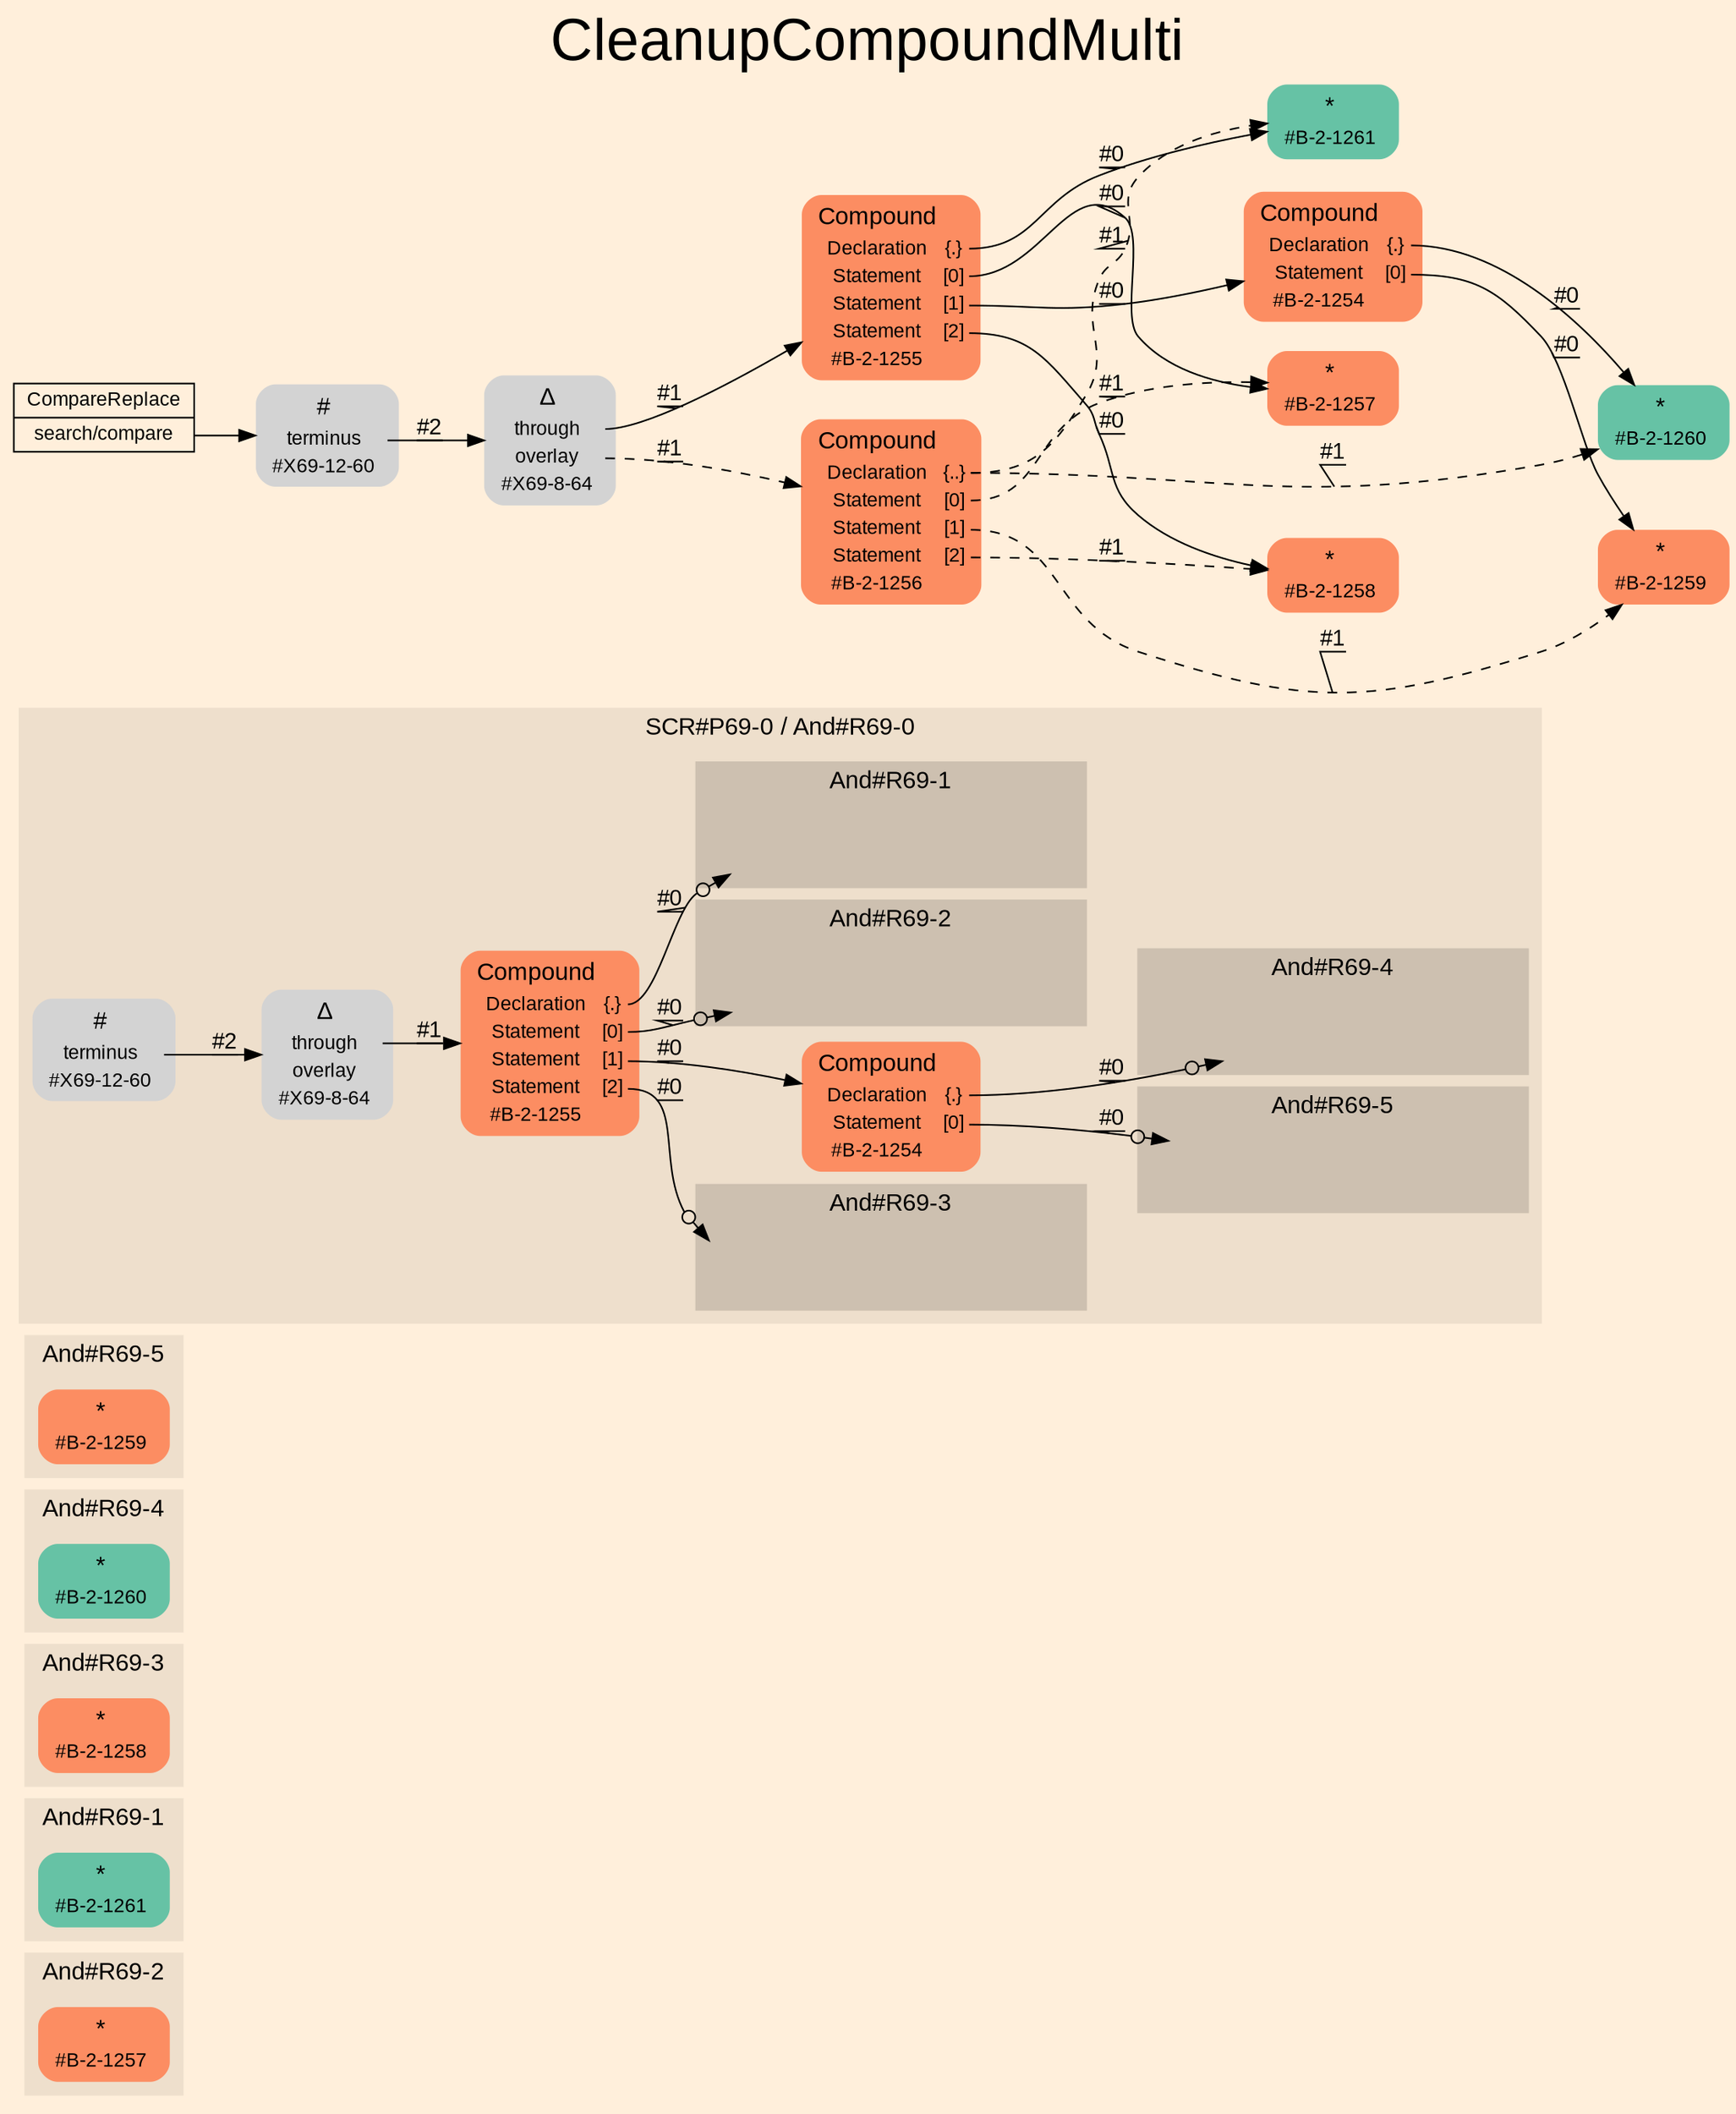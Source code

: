 digraph "CleanupCompoundMulti" {
label = "CleanupCompoundMulti"
labelloc = t
fontsize = "36"
graph [
    rankdir = "LR"
    ranksep = 0.3
    bgcolor = antiquewhite1
    color = black
    fontcolor = black
    fontname = "Arial"
];
node [
    fontname = "Arial"
];
edge [
    fontname = "Arial"
];

// -------------------- figure And#R69-2 --------------------
// -------- region And#R69-2 ----------
subgraph "clusterAnd#R69-2" {
    label = "And#R69-2"
    style = "filled"
    color = antiquewhite2
    fontsize = "15"
    "And#R69-2/#B-2-1257" [
        // -------- block And#R69-2/#B-2-1257 ----------
        shape = "plaintext"
        fillcolor = "/set28/2"
        label = <<TABLE BORDER="0" CELLBORDER="0" CELLSPACING="0">
         <TR><TD><FONT POINT-SIZE="15.0">*</FONT></TD><TD></TD></TR>
         <TR><TD>#B-2-1257</TD><TD PORT="port0"></TD></TR>
        </TABLE>>
        style = "rounded,filled"
        fontsize = "12"
    ];
    
}


// -------------------- figure And#R69-1 --------------------
// -------- region And#R69-1 ----------
subgraph "clusterAnd#R69-1" {
    label = "And#R69-1"
    style = "filled"
    color = antiquewhite2
    fontsize = "15"
    "And#R69-1/#B-2-1261" [
        // -------- block And#R69-1/#B-2-1261 ----------
        shape = "plaintext"
        fillcolor = "/set28/1"
        label = <<TABLE BORDER="0" CELLBORDER="0" CELLSPACING="0">
         <TR><TD><FONT POINT-SIZE="15.0">*</FONT></TD><TD></TD></TR>
         <TR><TD>#B-2-1261</TD><TD PORT="port0"></TD></TR>
        </TABLE>>
        style = "rounded,filled"
        fontsize = "12"
    ];
    
}


// -------------------- figure And#R69-3 --------------------
// -------- region And#R69-3 ----------
subgraph "clusterAnd#R69-3" {
    label = "And#R69-3"
    style = "filled"
    color = antiquewhite2
    fontsize = "15"
    "And#R69-3/#B-2-1258" [
        // -------- block And#R69-3/#B-2-1258 ----------
        shape = "plaintext"
        fillcolor = "/set28/2"
        label = <<TABLE BORDER="0" CELLBORDER="0" CELLSPACING="0">
         <TR><TD><FONT POINT-SIZE="15.0">*</FONT></TD><TD></TD></TR>
         <TR><TD>#B-2-1258</TD><TD PORT="port0"></TD></TR>
        </TABLE>>
        style = "rounded,filled"
        fontsize = "12"
    ];
    
}


// -------------------- figure And#R69-4 --------------------
// -------- region And#R69-4 ----------
subgraph "clusterAnd#R69-4" {
    label = "And#R69-4"
    style = "filled"
    color = antiquewhite2
    fontsize = "15"
    "And#R69-4/#B-2-1260" [
        // -------- block And#R69-4/#B-2-1260 ----------
        shape = "plaintext"
        fillcolor = "/set28/1"
        label = <<TABLE BORDER="0" CELLBORDER="0" CELLSPACING="0">
         <TR><TD><FONT POINT-SIZE="15.0">*</FONT></TD><TD></TD></TR>
         <TR><TD>#B-2-1260</TD><TD PORT="port0"></TD></TR>
        </TABLE>>
        style = "rounded,filled"
        fontsize = "12"
    ];
    
}


// -------------------- figure And#R69-5 --------------------
// -------- region And#R69-5 ----------
subgraph "clusterAnd#R69-5" {
    label = "And#R69-5"
    style = "filled"
    color = antiquewhite2
    fontsize = "15"
    "And#R69-5/#B-2-1259" [
        // -------- block And#R69-5/#B-2-1259 ----------
        shape = "plaintext"
        fillcolor = "/set28/2"
        label = <<TABLE BORDER="0" CELLBORDER="0" CELLSPACING="0">
         <TR><TD><FONT POINT-SIZE="15.0">*</FONT></TD><TD></TD></TR>
         <TR><TD>#B-2-1259</TD><TD PORT="port0"></TD></TR>
        </TABLE>>
        style = "rounded,filled"
        fontsize = "12"
    ];
    
}


// -------------------- figure And#R69-0 --------------------
// -------- region And#R69-0 ----------
subgraph "clusterAnd#R69-0" {
    label = "SCR#P69-0 / And#R69-0"
    style = "filled"
    color = antiquewhite2
    fontsize = "15"
    "And#R69-0/#B-2-1254" [
        // -------- block And#R69-0/#B-2-1254 ----------
        shape = "plaintext"
        fillcolor = "/set28/2"
        label = <<TABLE BORDER="0" CELLBORDER="0" CELLSPACING="0">
         <TR><TD><FONT POINT-SIZE="15.0">Compound</FONT></TD><TD></TD></TR>
         <TR><TD>Declaration</TD><TD PORT="port0">{.}</TD></TR>
         <TR><TD>Statement</TD><TD PORT="port1">[0]</TD></TR>
         <TR><TD>#B-2-1254</TD><TD PORT="port2"></TD></TR>
        </TABLE>>
        style = "rounded,filled"
        fontsize = "12"
    ];
    
    "And#R69-0/#X69-12-60" [
        // -------- block And#R69-0/#X69-12-60 ----------
        shape = "plaintext"
        label = <<TABLE BORDER="0" CELLBORDER="0" CELLSPACING="0">
         <TR><TD><FONT POINT-SIZE="15.0">#</FONT></TD><TD></TD></TR>
         <TR><TD>terminus</TD><TD PORT="port0"></TD></TR>
         <TR><TD>#X69-12-60</TD><TD PORT="port1"></TD></TR>
        </TABLE>>
        style = "rounded,filled"
        fontsize = "12"
    ];
    
    "And#R69-0/#X69-8-64" [
        // -------- block And#R69-0/#X69-8-64 ----------
        shape = "plaintext"
        label = <<TABLE BORDER="0" CELLBORDER="0" CELLSPACING="0">
         <TR><TD><FONT POINT-SIZE="15.0">Δ</FONT></TD><TD></TD></TR>
         <TR><TD>through</TD><TD PORT="port0"></TD></TR>
         <TR><TD>overlay</TD><TD PORT="port1"></TD></TR>
         <TR><TD>#X69-8-64</TD><TD PORT="port2"></TD></TR>
        </TABLE>>
        style = "rounded,filled"
        fontsize = "12"
    ];
    
    "And#R69-0/#B-2-1255" [
        // -------- block And#R69-0/#B-2-1255 ----------
        shape = "plaintext"
        fillcolor = "/set28/2"
        label = <<TABLE BORDER="0" CELLBORDER="0" CELLSPACING="0">
         <TR><TD><FONT POINT-SIZE="15.0">Compound</FONT></TD><TD></TD></TR>
         <TR><TD>Declaration</TD><TD PORT="port0">{.}</TD></TR>
         <TR><TD>Statement</TD><TD PORT="port1">[0]</TD></TR>
         <TR><TD>Statement</TD><TD PORT="port2">[1]</TD></TR>
         <TR><TD>Statement</TD><TD PORT="port3">[2]</TD></TR>
         <TR><TD>#B-2-1255</TD><TD PORT="port4"></TD></TR>
        </TABLE>>
        style = "rounded,filled"
        fontsize = "12"
    ];
    
    // -------- region And#R69-0/And#R69-1 ----------
    subgraph "clusterAnd#R69-0/And#R69-1" {
        label = "And#R69-1"
        style = "filled"
        color = antiquewhite3
        fontsize = "15"
        "And#R69-0/And#R69-1/#B-2-1261" [
            // -------- block And#R69-0/And#R69-1/#B-2-1261 ----------
            shape = none
            fillcolor = "/set28/1"
            style = "invisible"
        ];
        
    }
    
    // -------- region And#R69-0/And#R69-2 ----------
    subgraph "clusterAnd#R69-0/And#R69-2" {
        label = "And#R69-2"
        style = "filled"
        color = antiquewhite3
        fontsize = "15"
        "And#R69-0/And#R69-2/#B-2-1257" [
            // -------- block And#R69-0/And#R69-2/#B-2-1257 ----------
            shape = none
            fillcolor = "/set28/2"
            style = "invisible"
        ];
        
    }
    
    // -------- region And#R69-0/And#R69-3 ----------
    subgraph "clusterAnd#R69-0/And#R69-3" {
        label = "And#R69-3"
        style = "filled"
        color = antiquewhite3
        fontsize = "15"
        "And#R69-0/And#R69-3/#B-2-1258" [
            // -------- block And#R69-0/And#R69-3/#B-2-1258 ----------
            shape = none
            fillcolor = "/set28/2"
            style = "invisible"
        ];
        
    }
    
    // -------- region And#R69-0/And#R69-4 ----------
    subgraph "clusterAnd#R69-0/And#R69-4" {
        label = "And#R69-4"
        style = "filled"
        color = antiquewhite3
        fontsize = "15"
        "And#R69-0/And#R69-4/#B-2-1260" [
            // -------- block And#R69-0/And#R69-4/#B-2-1260 ----------
            shape = none
            fillcolor = "/set28/1"
            style = "invisible"
        ];
        
    }
    
    // -------- region And#R69-0/And#R69-5 ----------
    subgraph "clusterAnd#R69-0/And#R69-5" {
        label = "And#R69-5"
        style = "filled"
        color = antiquewhite3
        fontsize = "15"
        "And#R69-0/And#R69-5/#B-2-1259" [
            // -------- block And#R69-0/And#R69-5/#B-2-1259 ----------
            shape = none
            fillcolor = "/set28/2"
            style = "invisible"
        ];
        
    }
    
}

"And#R69-0/#B-2-1254":port0 -> "And#R69-0/And#R69-4/#B-2-1260" [
    arrowhead="normalnoneodot"
    label = "#0"
    decorate = true
    color = black
    fontcolor = black
];

"And#R69-0/#B-2-1254":port1 -> "And#R69-0/And#R69-5/#B-2-1259" [
    arrowhead="normalnoneodot"
    label = "#0"
    decorate = true
    color = black
    fontcolor = black
];

"And#R69-0/#X69-12-60":port0 -> "And#R69-0/#X69-8-64" [
    label = "#2"
    decorate = true
    color = black
    fontcolor = black
];

"And#R69-0/#X69-8-64":port0 -> "And#R69-0/#B-2-1255" [
    label = "#1"
    decorate = true
    color = black
    fontcolor = black
];

"And#R69-0/#B-2-1255":port0 -> "And#R69-0/And#R69-1/#B-2-1261" [
    arrowhead="normalnoneodot"
    label = "#0"
    decorate = true
    color = black
    fontcolor = black
];

"And#R69-0/#B-2-1255":port1 -> "And#R69-0/And#R69-2/#B-2-1257" [
    arrowhead="normalnoneodot"
    label = "#0"
    decorate = true
    color = black
    fontcolor = black
];

"And#R69-0/#B-2-1255":port2 -> "And#R69-0/#B-2-1254" [
    label = "#0"
    decorate = true
    color = black
    fontcolor = black
];

"And#R69-0/#B-2-1255":port3 -> "And#R69-0/And#R69-3/#B-2-1258" [
    arrowhead="normalnoneodot"
    label = "#0"
    decorate = true
    color = black
    fontcolor = black
];


// -------------------- transformation figure --------------------
"CR#X69-10-69" [
    // -------- block CR#X69-10-69 ----------
    shape = "record"
    fillcolor = antiquewhite1
    label = "<fixed> CompareReplace | <port0> search/compare"
    style = "filled"
    fontsize = "12"
    color = black
    fontcolor = black
];

"#X69-12-60" [
    // -------- block #X69-12-60 ----------
    shape = "plaintext"
    label = <<TABLE BORDER="0" CELLBORDER="0" CELLSPACING="0">
     <TR><TD><FONT POINT-SIZE="15.0">#</FONT></TD><TD></TD></TR>
     <TR><TD>terminus</TD><TD PORT="port0"></TD></TR>
     <TR><TD>#X69-12-60</TD><TD PORT="port1"></TD></TR>
    </TABLE>>
    style = "rounded,filled"
    fontsize = "12"
];

"#X69-8-64" [
    // -------- block #X69-8-64 ----------
    shape = "plaintext"
    label = <<TABLE BORDER="0" CELLBORDER="0" CELLSPACING="0">
     <TR><TD><FONT POINT-SIZE="15.0">Δ</FONT></TD><TD></TD></TR>
     <TR><TD>through</TD><TD PORT="port0"></TD></TR>
     <TR><TD>overlay</TD><TD PORT="port1"></TD></TR>
     <TR><TD>#X69-8-64</TD><TD PORT="port2"></TD></TR>
    </TABLE>>
    style = "rounded,filled"
    fontsize = "12"
];

"#B-2-1255" [
    // -------- block #B-2-1255 ----------
    shape = "plaintext"
    fillcolor = "/set28/2"
    label = <<TABLE BORDER="0" CELLBORDER="0" CELLSPACING="0">
     <TR><TD><FONT POINT-SIZE="15.0">Compound</FONT></TD><TD></TD></TR>
     <TR><TD>Declaration</TD><TD PORT="port0">{.}</TD></TR>
     <TR><TD>Statement</TD><TD PORT="port1">[0]</TD></TR>
     <TR><TD>Statement</TD><TD PORT="port2">[1]</TD></TR>
     <TR><TD>Statement</TD><TD PORT="port3">[2]</TD></TR>
     <TR><TD>#B-2-1255</TD><TD PORT="port4"></TD></TR>
    </TABLE>>
    style = "rounded,filled"
    fontsize = "12"
];

"#B-2-1261" [
    // -------- block #B-2-1261 ----------
    shape = "plaintext"
    fillcolor = "/set28/1"
    label = <<TABLE BORDER="0" CELLBORDER="0" CELLSPACING="0">
     <TR><TD><FONT POINT-SIZE="15.0">*</FONT></TD><TD></TD></TR>
     <TR><TD>#B-2-1261</TD><TD PORT="port0"></TD></TR>
    </TABLE>>
    style = "rounded,filled"
    fontsize = "12"
];

"#B-2-1257" [
    // -------- block #B-2-1257 ----------
    shape = "plaintext"
    fillcolor = "/set28/2"
    label = <<TABLE BORDER="0" CELLBORDER="0" CELLSPACING="0">
     <TR><TD><FONT POINT-SIZE="15.0">*</FONT></TD><TD></TD></TR>
     <TR><TD>#B-2-1257</TD><TD PORT="port0"></TD></TR>
    </TABLE>>
    style = "rounded,filled"
    fontsize = "12"
];

"#B-2-1254" [
    // -------- block #B-2-1254 ----------
    shape = "plaintext"
    fillcolor = "/set28/2"
    label = <<TABLE BORDER="0" CELLBORDER="0" CELLSPACING="0">
     <TR><TD><FONT POINT-SIZE="15.0">Compound</FONT></TD><TD></TD></TR>
     <TR><TD>Declaration</TD><TD PORT="port0">{.}</TD></TR>
     <TR><TD>Statement</TD><TD PORT="port1">[0]</TD></TR>
     <TR><TD>#B-2-1254</TD><TD PORT="port2"></TD></TR>
    </TABLE>>
    style = "rounded,filled"
    fontsize = "12"
];

"#B-2-1260" [
    // -------- block #B-2-1260 ----------
    shape = "plaintext"
    fillcolor = "/set28/1"
    label = <<TABLE BORDER="0" CELLBORDER="0" CELLSPACING="0">
     <TR><TD><FONT POINT-SIZE="15.0">*</FONT></TD><TD></TD></TR>
     <TR><TD>#B-2-1260</TD><TD PORT="port0"></TD></TR>
    </TABLE>>
    style = "rounded,filled"
    fontsize = "12"
];

"#B-2-1259" [
    // -------- block #B-2-1259 ----------
    shape = "plaintext"
    fillcolor = "/set28/2"
    label = <<TABLE BORDER="0" CELLBORDER="0" CELLSPACING="0">
     <TR><TD><FONT POINT-SIZE="15.0">*</FONT></TD><TD></TD></TR>
     <TR><TD>#B-2-1259</TD><TD PORT="port0"></TD></TR>
    </TABLE>>
    style = "rounded,filled"
    fontsize = "12"
];

"#B-2-1258" [
    // -------- block #B-2-1258 ----------
    shape = "plaintext"
    fillcolor = "/set28/2"
    label = <<TABLE BORDER="0" CELLBORDER="0" CELLSPACING="0">
     <TR><TD><FONT POINT-SIZE="15.0">*</FONT></TD><TD></TD></TR>
     <TR><TD>#B-2-1258</TD><TD PORT="port0"></TD></TR>
    </TABLE>>
    style = "rounded,filled"
    fontsize = "12"
];

"#B-2-1256" [
    // -------- block #B-2-1256 ----------
    shape = "plaintext"
    fillcolor = "/set28/2"
    label = <<TABLE BORDER="0" CELLBORDER="0" CELLSPACING="0">
     <TR><TD><FONT POINT-SIZE="15.0">Compound</FONT></TD><TD></TD></TR>
     <TR><TD>Declaration</TD><TD PORT="port0">{..}</TD></TR>
     <TR><TD>Statement</TD><TD PORT="port1">[0]</TD></TR>
     <TR><TD>Statement</TD><TD PORT="port2">[1]</TD></TR>
     <TR><TD>Statement</TD><TD PORT="port3">[2]</TD></TR>
     <TR><TD>#B-2-1256</TD><TD PORT="port4"></TD></TR>
    </TABLE>>
    style = "rounded,filled"
    fontsize = "12"
];

"CR#X69-10-69":port0 -> "#X69-12-60" [
    label = ""
    decorate = true
    color = black
    fontcolor = black
];

"#X69-12-60":port0 -> "#X69-8-64" [
    label = "#2"
    decorate = true
    color = black
    fontcolor = black
];

"#X69-8-64":port0 -> "#B-2-1255" [
    label = "#1"
    decorate = true
    color = black
    fontcolor = black
];

"#X69-8-64":port1 -> "#B-2-1256" [
    style="dashed"
    label = "#1"
    decorate = true
    color = black
    fontcolor = black
];

"#B-2-1255":port0 -> "#B-2-1261" [
    label = "#0"
    decorate = true
    color = black
    fontcolor = black
];

"#B-2-1255":port1 -> "#B-2-1257" [
    label = "#0"
    decorate = true
    color = black
    fontcolor = black
];

"#B-2-1255":port2 -> "#B-2-1254" [
    label = "#0"
    decorate = true
    color = black
    fontcolor = black
];

"#B-2-1255":port3 -> "#B-2-1258" [
    label = "#0"
    decorate = true
    color = black
    fontcolor = black
];

"#B-2-1254":port0 -> "#B-2-1260" [
    label = "#0"
    decorate = true
    color = black
    fontcolor = black
];

"#B-2-1254":port1 -> "#B-2-1259" [
    label = "#0"
    decorate = true
    color = black
    fontcolor = black
];

"#B-2-1256":port0 -> "#B-2-1260" [
    style="dashed"
    label = "#1"
    decorate = true
    color = black
    fontcolor = black
];

"#B-2-1256":port0 -> "#B-2-1261" [
    style="dashed"
    label = "#1"
    decorate = true
    color = black
    fontcolor = black
];

"#B-2-1256":port1 -> "#B-2-1257" [
    style="dashed"
    label = "#1"
    decorate = true
    color = black
    fontcolor = black
];

"#B-2-1256":port2 -> "#B-2-1259" [
    style="dashed"
    label = "#1"
    decorate = true
    color = black
    fontcolor = black
];

"#B-2-1256":port3 -> "#B-2-1258" [
    style="dashed"
    label = "#1"
    decorate = true
    color = black
    fontcolor = black
];


}
